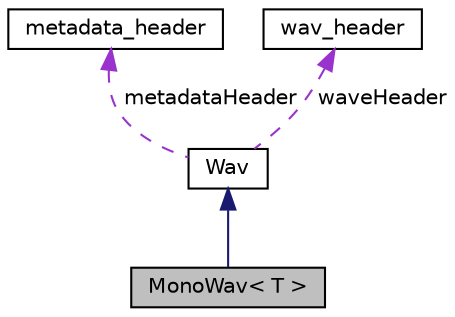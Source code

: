 digraph "MonoWav&lt; T &gt;"
{
  edge [fontname="Helvetica",fontsize="10",labelfontname="Helvetica",labelfontsize="10"];
  node [fontname="Helvetica",fontsize="10",shape=record];
  Node2 [label="MonoWav\< T \>",height=0.2,width=0.4,color="black", fillcolor="grey75", style="filled", fontcolor="black"];
  Node3 -> Node2 [dir="back",color="midnightblue",fontsize="10",style="solid"];
  Node3 [label="Wav",height=0.2,width=0.4,color="black", fillcolor="white", style="filled",URL="$de/dd3/classWav.html"];
  Node4 -> Node3 [dir="back",color="darkorchid3",fontsize="10",style="dashed",label=" metadataHeader" ];
  Node4 [label="metadata_header",height=0.2,width=0.4,color="black", fillcolor="white", style="filled",URL="$da/dff/structmetadata__header.html"];
  Node5 -> Node3 [dir="back",color="darkorchid3",fontsize="10",style="dashed",label=" waveHeader" ];
  Node5 [label="wav_header",height=0.2,width=0.4,color="black", fillcolor="white", style="filled",URL="$dc/dd5/structwav__header.html"];
}
